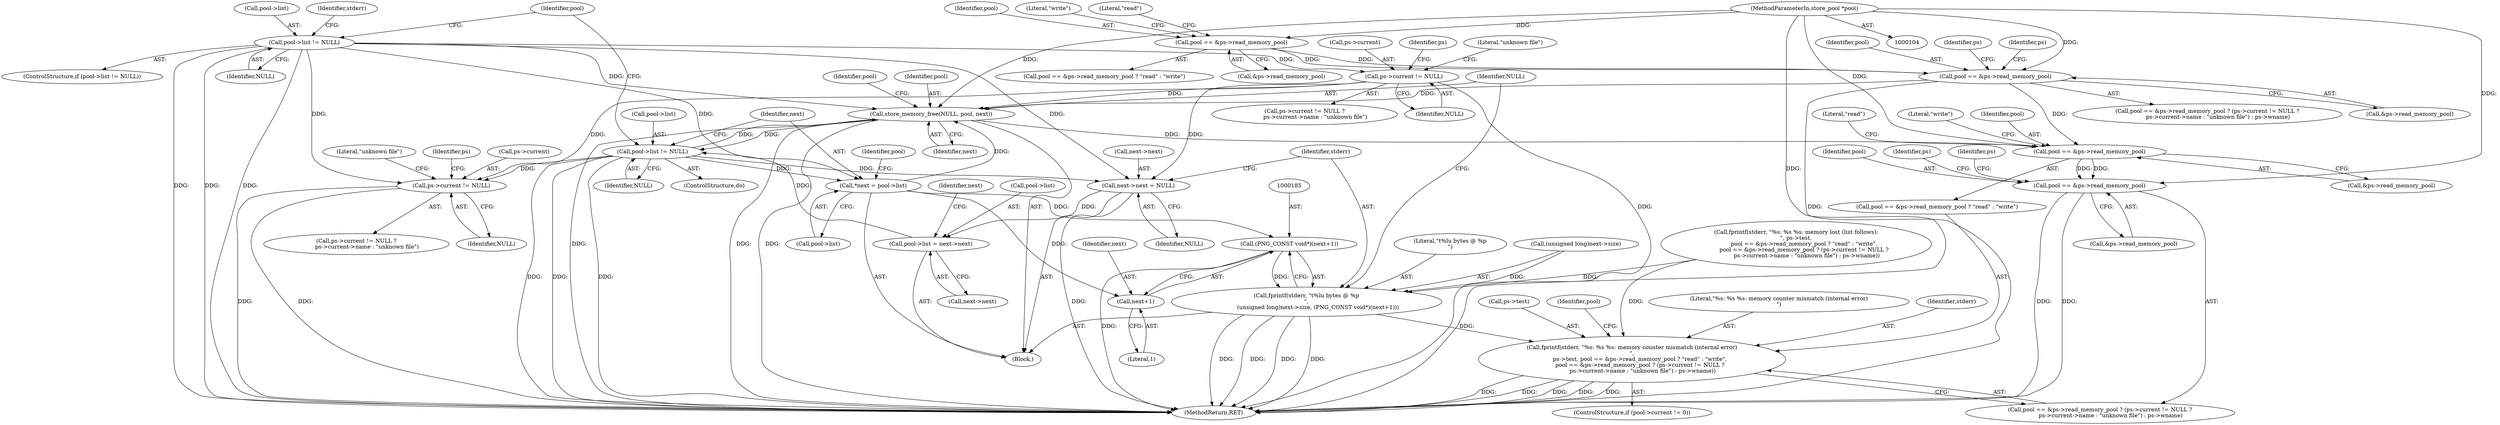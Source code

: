 digraph "0_Android_9d4853418ab2f754c2b63e091c29c5529b8b86ca_141@API" {
"1000189" [label="(Call,store_memory_free(NULL, pool, next))"];
"1000138" [label="(Call,ps->current != NULL)"];
"1000109" [label="(Call,pool->list != NULL)"];
"1000193" [label="(Call,pool->list != NULL)"];
"1000164" [label="(Call,pool->list = next->next)"];
"1000171" [label="(Call,next->next = NULL)"];
"1000189" [label="(Call,store_memory_free(NULL, pool, next))"];
"1000131" [label="(Call,pool == &ps->read_memory_pool)"];
"1000122" [label="(Call,pool == &ps->read_memory_pool)"];
"1000106" [label="(MethodParameterIn,store_pool *pool)"];
"1000159" [label="(Call,*next = pool->list)"];
"1000184" [label="(Call,(PNG_CONST void*)(next+1))"];
"1000176" [label="(Call,fprintf(stderr, \"\t%lu bytes @ %p\n\",\n             (unsigned long)next->size, (PNG_CONST void*)(next+1)))"];
"1000224" [label="(Call,fprintf(stderr, \"%s: %s %s: memory counter mismatch (internal error)\n\",\n         ps->test, pool == &ps->read_memory_pool ? \"read\" : \"write\",\n         pool == &ps->read_memory_pool ? (ps->current != NULL ?\n            ps->current->name : \"unknown file\") : ps->wname))"];
"1000186" [label="(Call,next+1)"];
"1000231" [label="(Call,pool == &ps->read_memory_pool)"];
"1000240" [label="(Call,pool == &ps->read_memory_pool)"];
"1000247" [label="(Call,ps->current != NULL)"];
"1000110" [label="(Call,pool->list)"];
"1000159" [label="(Call,*next = pool->list)"];
"1000128" [label="(Literal,\"read\")"];
"1000137" [label="(Call,ps->current != NULL ?\n            ps->current->name : \"unknown file\")"];
"1000246" [label="(Call,ps->current != NULL ?\n            ps->current->name : \"unknown file\")"];
"1000177" [label="(Identifier,stderr)"];
"1000113" [label="(Identifier,NULL)"];
"1000166" [label="(Identifier,pool)"];
"1000238" [label="(Literal,\"write\")"];
"1000251" [label="(Identifier,NULL)"];
"1000241" [label="(Identifier,pool)"];
"1000142" [label="(Identifier,NULL)"];
"1000173" [label="(Identifier,next)"];
"1000178" [label="(Literal,\"\t%lu bytes @ %p\n\")"];
"1000227" [label="(Call,ps->test)"];
"1000263" [label="(Identifier,pool)"];
"1000232" [label="(Identifier,pool)"];
"1000186" [label="(Call,next+1)"];
"1000106" [label="(MethodParameterIn,store_pool *pool)"];
"1000224" [label="(Call,fprintf(stderr, \"%s: %s %s: memory counter mismatch (internal error)\n\",\n         ps->test, pool == &ps->read_memory_pool ? \"read\" : \"write\",\n         pool == &ps->read_memory_pool ? (ps->current != NULL ?\n            ps->current->name : \"unknown file\") : ps->wname))"];
"1000247" [label="(Call,ps->current != NULL)"];
"1000116" [label="(Identifier,stderr)"];
"1000194" [label="(Call,pool->list)"];
"1000189" [label="(Call,store_memory_free(NULL, pool, next))"];
"1000172" [label="(Call,next->next)"];
"1000130" [label="(Call,pool == &ps->read_memory_pool ? (ps->current != NULL ?\n            ps->current->name : \"unknown file\") : ps->wname)"];
"1000124" [label="(Call,&ps->read_memory_pool)"];
"1000184" [label="(Call,(PNG_CONST void*)(next+1))"];
"1000131" [label="(Call,pool == &ps->read_memory_pool)"];
"1000197" [label="(Identifier,NULL)"];
"1000175" [label="(Identifier,NULL)"];
"1000123" [label="(Identifier,pool)"];
"1000218" [label="(ControlStructure,if (pool->current != 0))"];
"1000122" [label="(Call,pool == &ps->read_memory_pool)"];
"1000179" [label="(Call,(unsigned long)next->size)"];
"1000133" [label="(Call,&ps->read_memory_pool)"];
"1000239" [label="(Call,pool == &ps->read_memory_pool ? (ps->current != NULL ?\n            ps->current->name : \"unknown file\") : ps->wname)"];
"1000109" [label="(Call,pool->list != NULL)"];
"1000160" [label="(Identifier,next)"];
"1000191" [label="(Identifier,pool)"];
"1000164" [label="(Call,pool->list = next->next)"];
"1000187" [label="(Identifier,next)"];
"1000257" [label="(Literal,\"unknown file\")"];
"1000231" [label="(Call,pool == &ps->read_memory_pool)"];
"1000132" [label="(Identifier,pool)"];
"1000161" [label="(Call,pool->list)"];
"1000190" [label="(Identifier,NULL)"];
"1000254" [label="(Identifier,ps)"];
"1000248" [label="(Call,ps->current)"];
"1000225" [label="(Identifier,stderr)"];
"1000157" [label="(Block,)"];
"1000115" [label="(Call,fprintf(stderr, \"%s: %s %s: memory lost (list follows):\n\", ps->test,\n         pool == &ps->read_memory_pool ? \"read\" : \"write\",\n         pool == &ps->read_memory_pool ? (ps->current != NULL ?\n            ps->current->name : \"unknown file\") : ps->wname))"];
"1000139" [label="(Call,ps->current)"];
"1000237" [label="(Literal,\"read\")"];
"1000176" [label="(Call,fprintf(stderr, \"\t%lu bytes @ %p\n\",\n             (unsigned long)next->size, (PNG_CONST void*)(next+1)))"];
"1000193" [label="(Call,pool->list != NULL)"];
"1000140" [label="(Identifier,ps)"];
"1000145" [label="(Identifier,ps)"];
"1000156" [label="(ControlStructure,do)"];
"1000165" [label="(Call,pool->list)"];
"1000188" [label="(Literal,1)"];
"1000249" [label="(Identifier,ps)"];
"1000192" [label="(Identifier,next)"];
"1000240" [label="(Call,pool == &ps->read_memory_pool)"];
"1000233" [label="(Call,&ps->read_memory_pool)"];
"1000230" [label="(Call,pool == &ps->read_memory_pool ? \"read\" : \"write\")"];
"1000121" [label="(Call,pool == &ps->read_memory_pool ? \"read\" : \"write\")"];
"1000129" [label="(Literal,\"write\")"];
"1000201" [label="(Identifier,pool)"];
"1000150" [label="(Identifier,ps)"];
"1000242" [label="(Call,&ps->read_memory_pool)"];
"1000108" [label="(ControlStructure,if (pool->list != NULL))"];
"1000195" [label="(Identifier,pool)"];
"1000310" [label="(MethodReturn,RET)"];
"1000168" [label="(Call,next->next)"];
"1000148" [label="(Literal,\"unknown file\")"];
"1000259" [label="(Identifier,ps)"];
"1000226" [label="(Literal,\"%s: %s %s: memory counter mismatch (internal error)\n\")"];
"1000138" [label="(Call,ps->current != NULL)"];
"1000171" [label="(Call,next->next = NULL)"];
"1000189" -> "1000157"  [label="AST: "];
"1000189" -> "1000192"  [label="CFG: "];
"1000190" -> "1000189"  [label="AST: "];
"1000191" -> "1000189"  [label="AST: "];
"1000192" -> "1000189"  [label="AST: "];
"1000195" -> "1000189"  [label="CFG: "];
"1000189" -> "1000310"  [label="DDG: "];
"1000189" -> "1000310"  [label="DDG: "];
"1000189" -> "1000310"  [label="DDG: "];
"1000138" -> "1000189"  [label="DDG: "];
"1000193" -> "1000189"  [label="DDG: "];
"1000109" -> "1000189"  [label="DDG: "];
"1000131" -> "1000189"  [label="DDG: "];
"1000106" -> "1000189"  [label="DDG: "];
"1000159" -> "1000189"  [label="DDG: "];
"1000189" -> "1000193"  [label="DDG: "];
"1000189" -> "1000231"  [label="DDG: "];
"1000138" -> "1000137"  [label="AST: "];
"1000138" -> "1000142"  [label="CFG: "];
"1000139" -> "1000138"  [label="AST: "];
"1000142" -> "1000138"  [label="AST: "];
"1000145" -> "1000138"  [label="CFG: "];
"1000148" -> "1000138"  [label="CFG: "];
"1000138" -> "1000310"  [label="DDG: "];
"1000109" -> "1000138"  [label="DDG: "];
"1000138" -> "1000171"  [label="DDG: "];
"1000138" -> "1000247"  [label="DDG: "];
"1000109" -> "1000108"  [label="AST: "];
"1000109" -> "1000113"  [label="CFG: "];
"1000110" -> "1000109"  [label="AST: "];
"1000113" -> "1000109"  [label="AST: "];
"1000116" -> "1000109"  [label="CFG: "];
"1000201" -> "1000109"  [label="CFG: "];
"1000109" -> "1000310"  [label="DDG: "];
"1000109" -> "1000310"  [label="DDG: "];
"1000109" -> "1000310"  [label="DDG: "];
"1000109" -> "1000159"  [label="DDG: "];
"1000109" -> "1000171"  [label="DDG: "];
"1000109" -> "1000247"  [label="DDG: "];
"1000193" -> "1000156"  [label="AST: "];
"1000193" -> "1000197"  [label="CFG: "];
"1000194" -> "1000193"  [label="AST: "];
"1000197" -> "1000193"  [label="AST: "];
"1000160" -> "1000193"  [label="CFG: "];
"1000201" -> "1000193"  [label="CFG: "];
"1000193" -> "1000310"  [label="DDG: "];
"1000193" -> "1000310"  [label="DDG: "];
"1000193" -> "1000310"  [label="DDG: "];
"1000193" -> "1000159"  [label="DDG: "];
"1000193" -> "1000171"  [label="DDG: "];
"1000164" -> "1000193"  [label="DDG: "];
"1000193" -> "1000247"  [label="DDG: "];
"1000164" -> "1000157"  [label="AST: "];
"1000164" -> "1000168"  [label="CFG: "];
"1000165" -> "1000164"  [label="AST: "];
"1000168" -> "1000164"  [label="AST: "];
"1000173" -> "1000164"  [label="CFG: "];
"1000171" -> "1000164"  [label="DDG: "];
"1000171" -> "1000157"  [label="AST: "];
"1000171" -> "1000175"  [label="CFG: "];
"1000172" -> "1000171"  [label="AST: "];
"1000175" -> "1000171"  [label="AST: "];
"1000177" -> "1000171"  [label="CFG: "];
"1000171" -> "1000310"  [label="DDG: "];
"1000131" -> "1000130"  [label="AST: "];
"1000131" -> "1000133"  [label="CFG: "];
"1000132" -> "1000131"  [label="AST: "];
"1000133" -> "1000131"  [label="AST: "];
"1000140" -> "1000131"  [label="CFG: "];
"1000150" -> "1000131"  [label="CFG: "];
"1000131" -> "1000310"  [label="DDG: "];
"1000122" -> "1000131"  [label="DDG: "];
"1000122" -> "1000131"  [label="DDG: "];
"1000106" -> "1000131"  [label="DDG: "];
"1000131" -> "1000231"  [label="DDG: "];
"1000122" -> "1000121"  [label="AST: "];
"1000122" -> "1000124"  [label="CFG: "];
"1000123" -> "1000122"  [label="AST: "];
"1000124" -> "1000122"  [label="AST: "];
"1000128" -> "1000122"  [label="CFG: "];
"1000129" -> "1000122"  [label="CFG: "];
"1000106" -> "1000122"  [label="DDG: "];
"1000106" -> "1000104"  [label="AST: "];
"1000106" -> "1000310"  [label="DDG: "];
"1000106" -> "1000231"  [label="DDG: "];
"1000106" -> "1000240"  [label="DDG: "];
"1000159" -> "1000157"  [label="AST: "];
"1000159" -> "1000161"  [label="CFG: "];
"1000160" -> "1000159"  [label="AST: "];
"1000161" -> "1000159"  [label="AST: "];
"1000166" -> "1000159"  [label="CFG: "];
"1000159" -> "1000184"  [label="DDG: "];
"1000159" -> "1000186"  [label="DDG: "];
"1000184" -> "1000176"  [label="AST: "];
"1000184" -> "1000186"  [label="CFG: "];
"1000185" -> "1000184"  [label="AST: "];
"1000186" -> "1000184"  [label="AST: "];
"1000176" -> "1000184"  [label="CFG: "];
"1000184" -> "1000310"  [label="DDG: "];
"1000184" -> "1000176"  [label="DDG: "];
"1000176" -> "1000157"  [label="AST: "];
"1000177" -> "1000176"  [label="AST: "];
"1000178" -> "1000176"  [label="AST: "];
"1000179" -> "1000176"  [label="AST: "];
"1000190" -> "1000176"  [label="CFG: "];
"1000176" -> "1000310"  [label="DDG: "];
"1000176" -> "1000310"  [label="DDG: "];
"1000176" -> "1000310"  [label="DDG: "];
"1000176" -> "1000310"  [label="DDG: "];
"1000115" -> "1000176"  [label="DDG: "];
"1000179" -> "1000176"  [label="DDG: "];
"1000176" -> "1000224"  [label="DDG: "];
"1000224" -> "1000218"  [label="AST: "];
"1000224" -> "1000239"  [label="CFG: "];
"1000225" -> "1000224"  [label="AST: "];
"1000226" -> "1000224"  [label="AST: "];
"1000227" -> "1000224"  [label="AST: "];
"1000230" -> "1000224"  [label="AST: "];
"1000239" -> "1000224"  [label="AST: "];
"1000263" -> "1000224"  [label="CFG: "];
"1000224" -> "1000310"  [label="DDG: "];
"1000224" -> "1000310"  [label="DDG: "];
"1000224" -> "1000310"  [label="DDG: "];
"1000224" -> "1000310"  [label="DDG: "];
"1000224" -> "1000310"  [label="DDG: "];
"1000115" -> "1000224"  [label="DDG: "];
"1000186" -> "1000188"  [label="CFG: "];
"1000187" -> "1000186"  [label="AST: "];
"1000188" -> "1000186"  [label="AST: "];
"1000231" -> "1000230"  [label="AST: "];
"1000231" -> "1000233"  [label="CFG: "];
"1000232" -> "1000231"  [label="AST: "];
"1000233" -> "1000231"  [label="AST: "];
"1000237" -> "1000231"  [label="CFG: "];
"1000238" -> "1000231"  [label="CFG: "];
"1000231" -> "1000240"  [label="DDG: "];
"1000231" -> "1000240"  [label="DDG: "];
"1000240" -> "1000239"  [label="AST: "];
"1000240" -> "1000242"  [label="CFG: "];
"1000241" -> "1000240"  [label="AST: "];
"1000242" -> "1000240"  [label="AST: "];
"1000249" -> "1000240"  [label="CFG: "];
"1000259" -> "1000240"  [label="CFG: "];
"1000240" -> "1000310"  [label="DDG: "];
"1000240" -> "1000310"  [label="DDG: "];
"1000247" -> "1000246"  [label="AST: "];
"1000247" -> "1000251"  [label="CFG: "];
"1000248" -> "1000247"  [label="AST: "];
"1000251" -> "1000247"  [label="AST: "];
"1000254" -> "1000247"  [label="CFG: "];
"1000257" -> "1000247"  [label="CFG: "];
"1000247" -> "1000310"  [label="DDG: "];
"1000247" -> "1000310"  [label="DDG: "];
}
